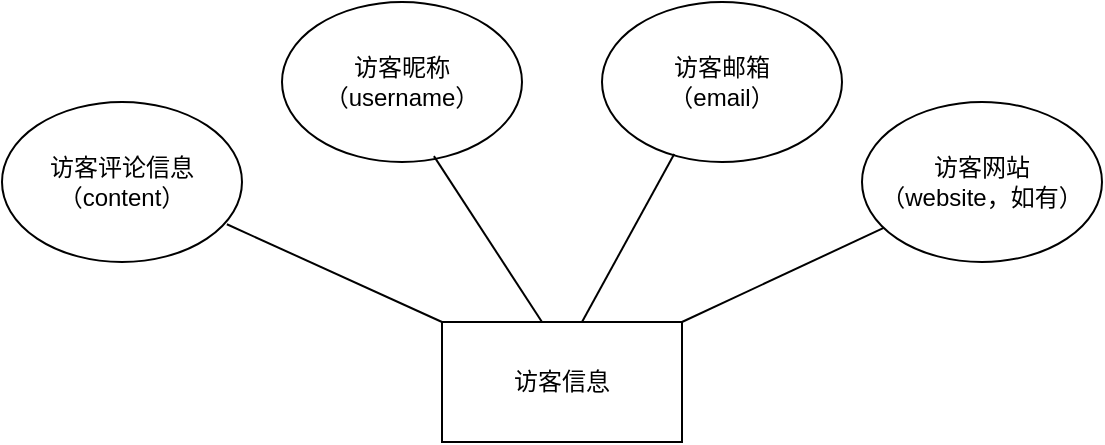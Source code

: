 <mxfile version="21.2.7" type="github">
  <diagram name="Page-1" id="o-LaHNdq6tNX6qss74UB">
    <mxGraphModel dx="1395" dy="657" grid="1" gridSize="10" guides="1" tooltips="1" connect="1" arrows="1" fold="1" page="1" pageScale="1" pageWidth="850" pageHeight="1100" math="0" shadow="0">
      <root>
        <mxCell id="0" />
        <mxCell id="1" parent="0" />
        <mxCell id="uULMXHFzQDfnKXOe5Zbr-1" value="访客信息" style="rounded=0;whiteSpace=wrap;html=1;" parent="1" vertex="1">
          <mxGeometry x="360" y="380" width="120" height="60" as="geometry" />
        </mxCell>
        <mxCell id="uULMXHFzQDfnKXOe5Zbr-2" value="访客昵称&lt;br&gt;（username）" style="ellipse;whiteSpace=wrap;html=1;" parent="1" vertex="1">
          <mxGeometry x="280" y="220" width="120" height="80" as="geometry" />
        </mxCell>
        <mxCell id="uULMXHFzQDfnKXOe5Zbr-3" value="访客邮箱&lt;br&gt;（email）" style="ellipse;whiteSpace=wrap;html=1;" parent="1" vertex="1">
          <mxGeometry x="440" y="220" width="120" height="80" as="geometry" />
        </mxCell>
        <mxCell id="uULMXHFzQDfnKXOe5Zbr-4" value="访客网站&lt;br&gt;（website，如有）" style="ellipse;whiteSpace=wrap;html=1;" parent="1" vertex="1">
          <mxGeometry x="570" y="270" width="120" height="80" as="geometry" />
        </mxCell>
        <mxCell id="uULMXHFzQDfnKXOe5Zbr-5" value="" style="endArrow=none;html=1;rounded=0;entryX=0.633;entryY=0.963;entryDx=0;entryDy=0;entryPerimeter=0;" parent="1" target="uULMXHFzQDfnKXOe5Zbr-2" edge="1">
          <mxGeometry width="50" height="50" relative="1" as="geometry">
            <mxPoint x="410" y="380" as="sourcePoint" />
            <mxPoint x="210" y="360" as="targetPoint" />
          </mxGeometry>
        </mxCell>
        <mxCell id="uULMXHFzQDfnKXOe5Zbr-6" value="" style="endArrow=none;html=1;rounded=0;entryX=0.301;entryY=0.95;entryDx=0;entryDy=0;entryPerimeter=0;" parent="1" target="uULMXHFzQDfnKXOe5Zbr-3" edge="1">
          <mxGeometry width="50" height="50" relative="1" as="geometry">
            <mxPoint x="430" y="380" as="sourcePoint" />
            <mxPoint x="425" y="310" as="targetPoint" />
          </mxGeometry>
        </mxCell>
        <mxCell id="uULMXHFzQDfnKXOe5Zbr-8" value="" style="endArrow=none;html=1;rounded=0;exitX=1;exitY=0;exitDx=0;exitDy=0;" parent="1" target="uULMXHFzQDfnKXOe5Zbr-4" edge="1" source="uULMXHFzQDfnKXOe5Zbr-1">
          <mxGeometry width="50" height="50" relative="1" as="geometry">
            <mxPoint x="480" y="410" as="sourcePoint" />
            <mxPoint x="530" y="360" as="targetPoint" />
          </mxGeometry>
        </mxCell>
        <mxCell id="uULMXHFzQDfnKXOe5Zbr-9" value="访客评论信息（content）" style="ellipse;whiteSpace=wrap;html=1;" parent="1" vertex="1">
          <mxGeometry x="140" y="270" width="120" height="80" as="geometry" />
        </mxCell>
        <mxCell id="uULMXHFzQDfnKXOe5Zbr-10" value="" style="endArrow=none;html=1;rounded=0;entryX=0;entryY=0;entryDx=0;entryDy=0;exitX=0.937;exitY=0.764;exitDx=0;exitDy=0;exitPerimeter=0;" parent="1" target="uULMXHFzQDfnKXOe5Zbr-1" edge="1" source="uULMXHFzQDfnKXOe5Zbr-9">
          <mxGeometry width="50" height="50" relative="1" as="geometry">
            <mxPoint x="280" y="420" as="sourcePoint" />
            <mxPoint x="330" y="370" as="targetPoint" />
          </mxGeometry>
        </mxCell>
      </root>
    </mxGraphModel>
  </diagram>
</mxfile>
